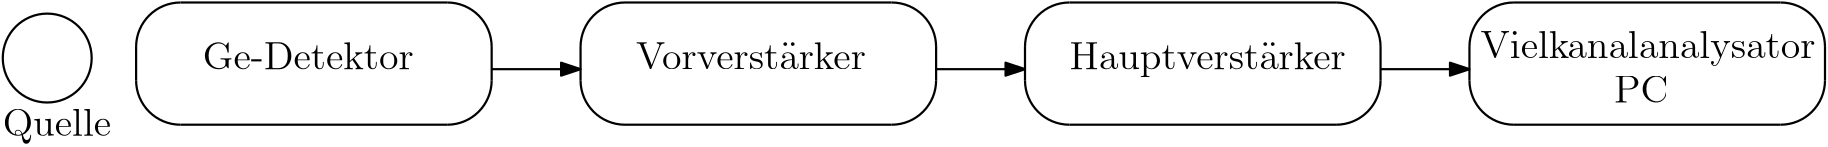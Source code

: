<?xml version="1.0"?>
<!DOCTYPE ipe SYSTEM "ipe.dtd">
<ipe version="70107" creator="Ipe 7.1.7">
<info created="D:20150508174453" modified="D:20150508174626"/>
<ipestyle name="basic">
<symbol name="arrow/arc(spx)">
<path stroke="sym-stroke" fill="sym-stroke" pen="sym-pen">
0 0 m
-1 0.333 l
-1 -0.333 l
h
</path>
</symbol>
<symbol name="arrow/farc(spx)">
<path stroke="sym-stroke" fill="white" pen="sym-pen">
0 0 m
-1 0.333 l
-1 -0.333 l
h
</path>
</symbol>
<symbol name="arrow/ptarc(spx)">
<path stroke="sym-stroke" fill="sym-stroke" pen="sym-pen">
0 0 m
-1 0.333 l
-0.8 0 l
-1 -0.333 l
h
</path>
</symbol>
<symbol name="arrow/fptarc(spx)">
<path stroke="sym-stroke" fill="white" pen="sym-pen">
0 0 m
-1 0.333 l
-0.8 0 l
-1 -0.333 l
h
</path>
</symbol>
<symbol name="mark/circle(sx)" transformations="translations">
<path fill="sym-stroke">
0.6 0 0 0.6 0 0 e
0.4 0 0 0.4 0 0 e
</path>
</symbol>
<symbol name="mark/disk(sx)" transformations="translations">
<path fill="sym-stroke">
0.6 0 0 0.6 0 0 e
</path>
</symbol>
<symbol name="mark/fdisk(sfx)" transformations="translations">
<group>
<path fill="sym-fill">
0.5 0 0 0.5 0 0 e
</path>
<path fill="sym-stroke" fillrule="eofill">
0.6 0 0 0.6 0 0 e
0.4 0 0 0.4 0 0 e
</path>
</group>
</symbol>
<symbol name="mark/box(sx)" transformations="translations">
<path fill="sym-stroke" fillrule="eofill">
-0.6 -0.6 m
0.6 -0.6 l
0.6 0.6 l
-0.6 0.6 l
h
-0.4 -0.4 m
0.4 -0.4 l
0.4 0.4 l
-0.4 0.4 l
h
</path>
</symbol>
<symbol name="mark/square(sx)" transformations="translations">
<path fill="sym-stroke">
-0.6 -0.6 m
0.6 -0.6 l
0.6 0.6 l
-0.6 0.6 l
h
</path>
</symbol>
<symbol name="mark/fsquare(sfx)" transformations="translations">
<group>
<path fill="sym-fill">
-0.5 -0.5 m
0.5 -0.5 l
0.5 0.5 l
-0.5 0.5 l
h
</path>
<path fill="sym-stroke" fillrule="eofill">
-0.6 -0.6 m
0.6 -0.6 l
0.6 0.6 l
-0.6 0.6 l
h
-0.4 -0.4 m
0.4 -0.4 l
0.4 0.4 l
-0.4 0.4 l
h
</path>
</group>
</symbol>
<symbol name="mark/cross(sx)" transformations="translations">
<group>
<path fill="sym-stroke">
-0.43 -0.57 m
0.57 0.43 l
0.43 0.57 l
-0.57 -0.43 l
h
</path>
<path fill="sym-stroke">
-0.43 0.57 m
0.57 -0.43 l
0.43 -0.57 l
-0.57 0.43 l
h
</path>
</group>
</symbol>
<symbol name="arrow/fnormal(spx)">
<path stroke="sym-stroke" fill="white" pen="sym-pen">
0 0 m
-1 0.333 l
-1 -0.333 l
h
</path>
</symbol>
<symbol name="arrow/pointed(spx)">
<path stroke="sym-stroke" fill="sym-stroke" pen="sym-pen">
0 0 m
-1 0.333 l
-0.8 0 l
-1 -0.333 l
h
</path>
</symbol>
<symbol name="arrow/fpointed(spx)">
<path stroke="sym-stroke" fill="white" pen="sym-pen">
0 0 m
-1 0.333 l
-0.8 0 l
-1 -0.333 l
h
</path>
</symbol>
<symbol name="arrow/linear(spx)">
<path stroke="sym-stroke" pen="sym-pen">
-1 0.333 m
0 0 l
-1 -0.333 l
</path>
</symbol>
<symbol name="arrow/fdouble(spx)">
<path stroke="sym-stroke" fill="white" pen="sym-pen">
0 0 m
-1 0.333 l
-1 -0.333 l
h
-1 0 m
-2 0.333 l
-2 -0.333 l
h
</path>
</symbol>
<symbol name="arrow/double(spx)">
<path stroke="sym-stroke" fill="sym-stroke" pen="sym-pen">
0 0 m
-1 0.333 l
-1 -0.333 l
h
-1 0 m
-2 0.333 l
-2 -0.333 l
h
</path>
</symbol>
<pen name="heavier" value="0.8"/>
<pen name="fat" value="1.2"/>
<pen name="ultrafat" value="2"/>
<symbolsize name="large" value="5"/>
<symbolsize name="small" value="2"/>
<symbolsize name="tiny" value="1.1"/>
<arrowsize name="large" value="10"/>
<arrowsize name="small" value="5"/>
<arrowsize name="tiny" value="3"/>
<color name="red" value="1 0 0"/>
<color name="green" value="0 1 0"/>
<color name="blue" value="0 0 1"/>
<color name="yellow" value="1 1 0"/>
<color name="orange" value="1 0.647 0"/>
<color name="gold" value="1 0.843 0"/>
<color name="purple" value="0.627 0.125 0.941"/>
<color name="gray" value="0.745"/>
<color name="brown" value="0.647 0.165 0.165"/>
<color name="navy" value="0 0 0.502"/>
<color name="pink" value="1 0.753 0.796"/>
<color name="seagreen" value="0.18 0.545 0.341"/>
<color name="turquoise" value="0.251 0.878 0.816"/>
<color name="violet" value="0.933 0.51 0.933"/>
<color name="darkblue" value="0 0 0.545"/>
<color name="darkcyan" value="0 0.545 0.545"/>
<color name="darkgray" value="0.663"/>
<color name="darkgreen" value="0 0.392 0"/>
<color name="darkmagenta" value="0.545 0 0.545"/>
<color name="darkorange" value="1 0.549 0"/>
<color name="darkred" value="0.545 0 0"/>
<color name="lightblue" value="0.678 0.847 0.902"/>
<color name="lightcyan" value="0.878 1 1"/>
<color name="lightgray" value="0.827"/>
<color name="lightgreen" value="0.565 0.933 0.565"/>
<color name="lightyellow" value="1 1 0.878"/>
<dashstyle name="dashed" value="[4] 0"/>
<dashstyle name="dotted" value="[1 3] 0"/>
<dashstyle name="dash dotted" value="[4 2 1 2] 0"/>
<dashstyle name="dash dot dotted" value="[4 2 1 2 1 2] 0"/>
<textsize name="large" value="\large"/>
<textsize name="Large" value="\Large"/>
<textsize name="LARGE" value="\LARGE"/>
<textsize name="huge" value="\huge"/>
<textsize name="Huge" value="\Huge"/>
<textsize name="small" value="\small"/>
<textsize name="footnote" value="\footnotesize"/>
<textsize name="tiny" value="\tiny"/>
<textstyle name="center" begin="\begin{center}" end="\end{center}"/>
<textstyle name="itemize" begin="\begin{itemize}" end="\end{itemize}"/>
<textstyle name="item" begin="\begin{itemize}\item{}" end="\end{itemize}"/>
<gridsize name="4 pts" value="4"/>
<gridsize name="8 pts (~3 mm)" value="8"/>
<gridsize name="16 pts (~6 mm)" value="16"/>
<gridsize name="32 pts (~12 mm)" value="32"/>
<gridsize name="10 pts (~3.5 mm)" value="10"/>
<gridsize name="20 pts (~7 mm)" value="20"/>
<gridsize name="14 pts (~5 mm)" value="14"/>
<gridsize name="28 pts (~10 mm)" value="28"/>
<gridsize name="56 pts (~20 mm)" value="56"/>
<anglesize name="90 deg" value="90"/>
<anglesize name="60 deg" value="60"/>
<anglesize name="45 deg" value="45"/>
<anglesize name="30 deg" value="30"/>
<anglesize name="22.5 deg" value="22.5"/>
<tiling name="falling" angle="-60" step="4" width="1"/>
<tiling name="rising" angle="30" step="4" width="1"/>
</ipestyle>
<page>
<layer name="alpha"/>
<view layers="alpha" active="alpha"/>
<path layer="alpha" matrix="1 0 0 1 -192 28" stroke="black" pen="heavier">
272 704 m
368 704 l
</path>
<path matrix="1 0 0 1 -192 48" stroke="black" pen="heavier">
384 668 m
384 656 l
</path>
<path matrix="1 0 0 1 -192 48" stroke="black" pen="heavier">
368 640 m
272 640 l
</path>
<path matrix="1 0 0 1 -192 48" stroke="black" pen="heavier">
256 656 m
256 668 l
</path>
<path matrix="1 0 0 1 -192 28" stroke="black" pen="heavier">
272 704 m
16 0 0 16 272 688 256 688 a
</path>
<path matrix="1 0 0 1 -192 48" stroke="black" pen="heavier">
256 656 m
16 0 0 16 272 656 272 640 a
</path>
<path matrix="1 0 0 1 -192 48" stroke="black" pen="heavier">
368 640 m
16 0 0 16 368 656 384 656 a
</path>
<path matrix="1 0 0 1 -192 28" stroke="black" pen="heavier">
384 688 m
16 0 0 16 368 688 368 704 a
</path>
<text matrix="1 0 0 1 -200 36" transformations="translations" pos="288 672" stroke="black" type="label" width="75.987" height="9.963" depth="0" valign="baseline" size="Large">Ge-Detektor</text>
<path stroke="black" pen="heavier">
16 0 0 16 32 712 e
</path>
<text transformations="translations" pos="16 684" stroke="black" type="label" width="39.02" height="9.962" depth="2.79" valign="baseline" size="Large">Quelle</text>
<path matrix="1 0 0 1 -32 28" stroke="black" pen="heavier">
272 704 m
368 704 l
</path>
<path matrix="1 0 0 1 -32 48" stroke="black" pen="heavier">
384 668 m
384 656 l
</path>
<path matrix="1 0 0 1 -32 48" stroke="black" pen="heavier">
368 640 m
272 640 l
</path>
<path matrix="1 0 0 1 -32 48" stroke="black" pen="heavier">
256 656 m
256 668 l
</path>
<path matrix="1 0 0 1 -32 28" stroke="black" pen="heavier">
272 704 m
16 0 0 16 272 688 256 688 a
</path>
<path matrix="1 0 0 1 -32 48" stroke="black" pen="heavier">
256 656 m
16 0 0 16 272 656 272 640 a
</path>
<path matrix="1 0 0 1 -32 48" stroke="black" pen="heavier">
368 640 m
16 0 0 16 368 656 384 656 a
</path>
<path matrix="1 0 0 1 -32 28" stroke="black" pen="heavier">
384 688 m
16 0 0 16 368 688 368 704 a
</path>
<path matrix="1 0 0 1 128 28" stroke="black" pen="heavier">
272 704 m
368 704 l
</path>
<path matrix="1 0 0 1 128 48" stroke="black" pen="heavier">
384 668 m
384 656 l
</path>
<path matrix="1 0 0 1 128 48" stroke="black" pen="heavier">
368 640 m
272 640 l
</path>
<path matrix="1 0 0 1 128 48" stroke="black" pen="heavier">
256 656 m
256 668 l
</path>
<path matrix="1 0 0 1 128 28" stroke="black" pen="heavier">
272 704 m
16 0 0 16 272 688 256 688 a
</path>
<path matrix="1 0 0 1 128 48" stroke="black" pen="heavier">
256 656 m
16 0 0 16 272 656 272 640 a
</path>
<path matrix="1 0 0 1 128 48" stroke="black" pen="heavier">
368 640 m
16 0 0 16 368 656 384 656 a
</path>
<path matrix="1 0 0 1 128 28" stroke="black" pen="heavier">
384 688 m
16 0 0 16 368 688 368 704 a
</path>
<text matrix="1 0 0 1 4 0" transformations="translations" pos="240 708" stroke="black" type="label" width="82.795" height="9.963" depth="0" valign="baseline" size="Large">Vorverst\&quot;arker</text>
<text matrix="1 0 0 1 0 4" transformations="translations" pos="400 704" stroke="black" type="label" width="99.574" height="9.962" depth="2.79" valign="baseline" size="Large">Hauptverst\&quot;arker</text>
<path matrix="1 0 0 1 288 28" stroke="black" pen="heavier">
272 704 m
368 704 l
</path>
<path matrix="1 0 0 1 288 48" stroke="black" pen="heavier">
384 668 m
384 656 l
</path>
<path matrix="1 0 0 1 288 48" stroke="black" pen="heavier">
368 640 m
272 640 l
</path>
<path matrix="1 0 0 1 288 48" stroke="black" pen="heavier">
256 656 m
256 668 l
</path>
<path matrix="1 0 0 1 288 28" stroke="black" pen="heavier">
272 704 m
16 0 0 16 272 688 256 688 a
</path>
<path matrix="1 0 0 1 288 48" stroke="black" pen="heavier">
256 656 m
16 0 0 16 272 656 272 640 a
</path>
<path matrix="1 0 0 1 288 48" stroke="black" pen="heavier">
368 640 m
16 0 0 16 368 656 384 656 a
</path>
<path matrix="1 0 0 1 288 28" stroke="black" pen="heavier">
384 688 m
16 0 0 16 368 688 368 704 a
</path>
<text matrix="1 0 0 1 -8 -4" transformations="translations" pos="556 716" stroke="black" type="label" width="120.644" height="9.962" depth="2.79" valign="baseline" size="Large">Vielkanalanalysator</text>
<text matrix="1 0 0 1 16 -4" transformations="translations" pos="580 700" stroke="black" type="label" width="19.703" height="9.803" depth="0" valign="baseline" size="Large">PC</text>
<path stroke="black" pen="heavier" arrow="normal/normal">
192 708 m
224 708 l
</path>
<path matrix="1 0 0 1 160 0" stroke="black" pen="heavier" arrow="normal/normal">
192 708 m
224 708 l
</path>
<path matrix="1 0 0 1 320 0" stroke="black" pen="heavier" arrow="normal/normal">
192 708 m
224 708 l
</path>
</page>
</ipe>
